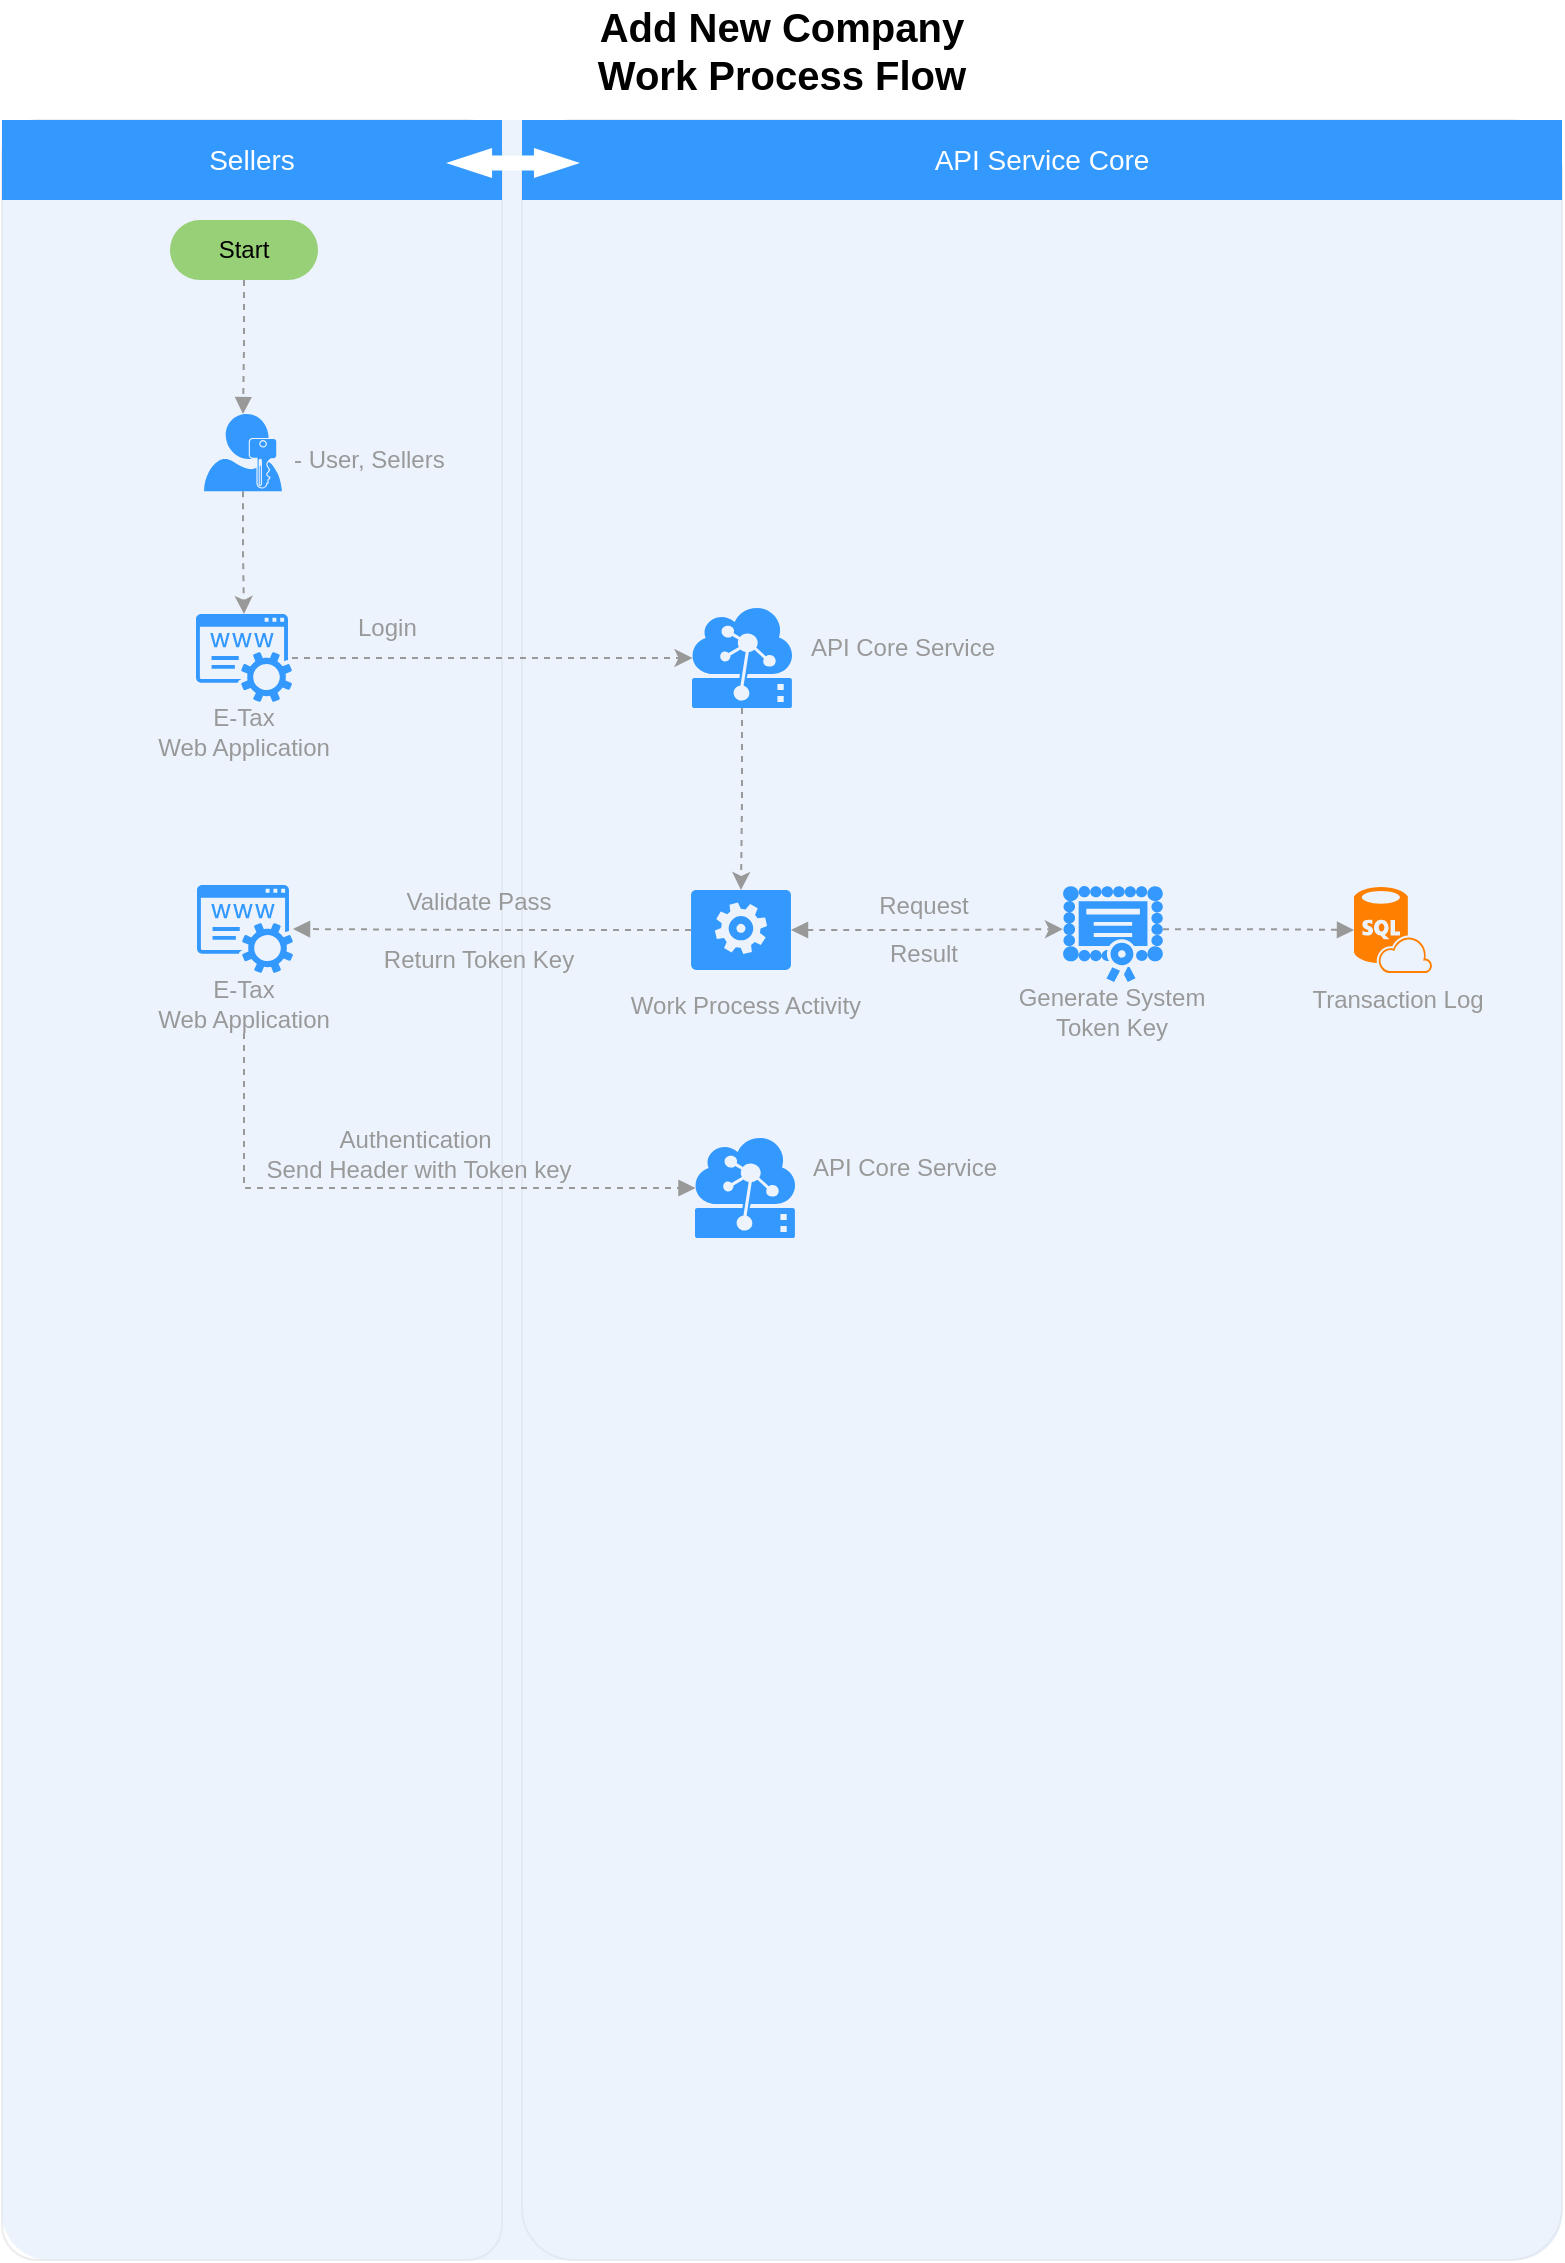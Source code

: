 <mxfile version="10.8.0" type="github"><diagram id="Dl1dfu2-kZtuIZShn5Po" name="Page-1"><mxGraphModel dx="1220" dy="634" grid="1" gridSize="10" guides="1" tooltips="1" connect="1" arrows="1" fold="1" page="1" pageScale="1" pageWidth="827" pageHeight="1169" math="0" shadow="0"><root><mxCell id="0"/><mxCell id="1" parent="0"/><mxCell id="sVrNC7nZyOKUeq10wNxr-28" value="" style="rounded=1;whiteSpace=wrap;html=1;strokeColor=#E6E6E6;strokeWidth=1;fillColor=#FFFFFF;fontFamily=Helvetica;fontSize=14;fontColor=#FFB366;opacity=75;verticalAlign=top;fontStyle=1;arcSize=5;" vertex="1" parent="1"><mxGeometry x="290" y="80" width="520" height="1070" as="geometry"/></mxCell><mxCell id="sVrNC7nZyOKUeq10wNxr-27" value="" style="rounded=1;whiteSpace=wrap;html=1;strokeColor=#E6E6E6;strokeWidth=1;fillColor=#FFFFFF;fontFamily=Helvetica;fontSize=14;fontColor=#FFB366;opacity=75;verticalAlign=top;fontStyle=1;arcSize=7;" vertex="1" parent="1"><mxGeometry x="30" y="80" width="250" height="1070" as="geometry"/></mxCell><mxCell id="sVrNC7nZyOKUeq10wNxr-1" value="" style="rounded=1;whiteSpace=wrap;html=1;strokeColor=none;strokeWidth=1;fillColor=#dae8fc;fontSize=12;align=center;arcSize=3;opacity=50;" vertex="1" parent="1"><mxGeometry x="30" y="80" width="780" height="1070" as="geometry"/></mxCell><mxCell id="sVrNC7nZyOKUeq10wNxr-2" value="Sellers" style="whiteSpace=wrap;html=1;dashed=1;strokeColor=none;strokeWidth=2;fillColor=#3399FF;fontFamily=Helvetica;fontSize=14;fontColor=#FFFFFF;fontStyle=0" vertex="1" parent="1"><mxGeometry x="30" y="80" width="250" height="40" as="geometry"/></mxCell><mxCell id="sVrNC7nZyOKUeq10wNxr-4" value="API Service Core" style="whiteSpace=wrap;html=1;dashed=1;strokeColor=none;strokeWidth=2;fillColor=#3399FF;fontFamily=Helvetica;fontSize=14;fontColor=#FFFFFF;fontStyle=0" vertex="1" parent="1"><mxGeometry x="290" y="80" width="520" height="40" as="geometry"/></mxCell><mxCell id="sVrNC7nZyOKUeq10wNxr-7" value="Add New Company&lt;br&gt;Work Process Flow" style="text;html=1;strokeColor=none;fillColor=none;align=center;verticalAlign=middle;whiteSpace=wrap;rounded=0;fontStyle=1;fontSize=20;" vertex="1" parent="1"><mxGeometry x="290" y="20" width="260" height="50" as="geometry"/></mxCell><mxCell id="sVrNC7nZyOKUeq10wNxr-8" value="" style="shape=mxgraph.arrows.two_way_arrow_horizontal;html=1;verticalLabelPosition=bottom;verticalAlign=top;strokeWidth=2;strokeColor=none;dashed=1;fillColor=#FFFFFF;fontFamily=Verdana;fontSize=12;fontColor=#00BEF2" vertex="1" parent="1"><mxGeometry x="252" y="94" width="67" height="15" as="geometry"/></mxCell><mxCell id="sVrNC7nZyOKUeq10wNxr-95" value="" style="shadow=0;dashed=0;html=1;strokeColor=none;labelPosition=center;verticalLabelPosition=bottom;verticalAlign=top;align=center;shape=mxgraph.mscae.cloud.iot_edge;fillColor=#3399FF;pointerEvents=1;fontSize=12;fontColor=#999999;" vertex="1" parent="1"><mxGeometry x="376.5" y="589" width="50" height="50" as="geometry"/></mxCell><mxCell id="sVrNC7nZyOKUeq10wNxr-96" style="edgeStyle=orthogonalEdgeStyle;rounded=0;orthogonalLoop=1;jettySize=auto;html=1;fontSize=14;strokeColor=#999999;dashed=1;entryX=0.005;entryY=0.5;entryDx=0;entryDy=0;entryPerimeter=0;" edge="1" parent="1" source="sVrNC7nZyOKUeq10wNxr-110" target="sVrNC7nZyOKUeq10wNxr-104"><mxGeometry relative="1" as="geometry"><mxPoint x="521" y="376" as="targetPoint"/><mxPoint x="187" y="376" as="sourcePoint"/></mxGeometry></mxCell><mxCell id="sVrNC7nZyOKUeq10wNxr-97" value="Login" style="text;html=1;strokeColor=none;fillColor=none;align=left;verticalAlign=middle;whiteSpace=wrap;rounded=0;fontSize=12;fontColor=#999999;" vertex="1" parent="1"><mxGeometry x="205.5" y="324" width="59" height="20" as="geometry"/></mxCell><mxCell id="sVrNC7nZyOKUeq10wNxr-98" style="edgeStyle=orthogonalEdgeStyle;rounded=0;orthogonalLoop=1;jettySize=auto;html=1;exitX=0.5;exitY=1;exitDx=0;exitDy=0;dashed=1;strokeColor=#999999;exitPerimeter=0;" edge="1" parent="1" source="sVrNC7nZyOKUeq10wNxr-108" target="sVrNC7nZyOKUeq10wNxr-110"><mxGeometry relative="1" as="geometry"><mxPoint x="151" y="315" as="sourcePoint"/><mxPoint x="151" y="371" as="targetPoint"/></mxGeometry></mxCell><mxCell id="sVrNC7nZyOKUeq10wNxr-99" value="" style="group" vertex="1" connectable="0" parent="1"><mxGeometry x="675" y="453.5" width="108" height="79" as="geometry"/></mxCell><mxCell id="sVrNC7nZyOKUeq10wNxr-100" value="" style="group" vertex="1" connectable="0" parent="sVrNC7nZyOKUeq10wNxr-99"><mxGeometry width="108" height="79" as="geometry"/></mxCell><mxCell id="sVrNC7nZyOKUeq10wNxr-101" value="Transaction Log" style="text;html=1;strokeColor=none;fillColor=none;align=center;verticalAlign=middle;whiteSpace=wrap;rounded=0;fontSize=12;fontColor=#999999;" vertex="1" parent="sVrNC7nZyOKUeq10wNxr-100"><mxGeometry x="-1" y="52" width="108" height="29" as="geometry"/></mxCell><mxCell id="sVrNC7nZyOKUeq10wNxr-102" value="" style="verticalLabelPosition=bottom;html=1;verticalAlign=top;align=center;strokeColor=none;fillColor=#FF8000;shape=mxgraph.azure.sql_database_sql_azure;fontSize=12;fontColor=#999999;" vertex="1" parent="sVrNC7nZyOKUeq10wNxr-100"><mxGeometry x="31" y="10" width="39" height="43" as="geometry"/></mxCell><mxCell id="sVrNC7nZyOKUeq10wNxr-103" style="edgeStyle=orthogonalEdgeStyle;rounded=0;orthogonalLoop=1;jettySize=auto;html=1;exitX=0.5;exitY=1;exitDx=0;exitDy=0;exitPerimeter=0;entryX=0.5;entryY=0;entryDx=0;entryDy=0;entryPerimeter=0;dashed=1;strokeColor=#999999;" edge="1" parent="1" source="sVrNC7nZyOKUeq10wNxr-104" target="sVrNC7nZyOKUeq10wNxr-113"><mxGeometry relative="1" as="geometry"/></mxCell><mxCell id="sVrNC7nZyOKUeq10wNxr-104" value="" style="shadow=0;dashed=0;html=1;strokeColor=none;labelPosition=center;verticalLabelPosition=bottom;verticalAlign=top;align=center;shape=mxgraph.mscae.cloud.iot_edge;fillColor=#3399FF;pointerEvents=1;fontSize=12;fontColor=#999999;" vertex="1" parent="1"><mxGeometry x="375" y="324" width="50" height="50" as="geometry"/></mxCell><mxCell id="sVrNC7nZyOKUeq10wNxr-105" value="API Core Service" style="text;html=1;strokeColor=none;fillColor=none;align=center;verticalAlign=middle;whiteSpace=wrap;rounded=0;fontSize=12;fontColor=#999999;" vertex="1" parent="1"><mxGeometry x="430" y="329.5" width="101" height="29" as="geometry"/></mxCell><mxCell id="sVrNC7nZyOKUeq10wNxr-106" value="" style="group" vertex="1" connectable="0" parent="1"><mxGeometry x="131" y="227" width="162.5" height="50" as="geometry"/></mxCell><mxCell id="sVrNC7nZyOKUeq10wNxr-107" value="&lt;font color=&quot;#999999&quot; style=&quot;font-size: 12px&quot;&gt;- User, Sellers&lt;br&gt;&lt;br&gt;&lt;/font&gt;" style="text;html=1;strokeColor=none;fillColor=none;align=left;verticalAlign=middle;whiteSpace=wrap;rounded=0;fontSize=12;" vertex="1" parent="sVrNC7nZyOKUeq10wNxr-106"><mxGeometry x="42.5" y="10" width="120" height="40" as="geometry"/></mxCell><mxCell id="sVrNC7nZyOKUeq10wNxr-108" value="" style="pointerEvents=1;shadow=0;dashed=0;html=1;strokeColor=none;labelPosition=center;verticalLabelPosition=bottom;verticalAlign=top;align=center;shape=mxgraph.mscae.enterprise.user_permissions;fillColor=#3399FF;fontSize=14;" vertex="1" parent="sVrNC7nZyOKUeq10wNxr-106"><mxGeometry width="39" height="38.678" as="geometry"/></mxCell><mxCell id="sVrNC7nZyOKUeq10wNxr-109" value="" style="group" vertex="1" connectable="0" parent="1"><mxGeometry x="95.5" y="327" width="110" height="74" as="geometry"/></mxCell><mxCell id="sVrNC7nZyOKUeq10wNxr-110" value="" style="pointerEvents=1;shadow=0;dashed=0;html=1;strokeColor=none;fillColor=#3399FF;labelPosition=center;verticalLabelPosition=bottom;verticalAlign=top;outlineConnect=0;align=center;shape=mxgraph.office.services.registrar_service;" vertex="1" parent="sVrNC7nZyOKUeq10wNxr-109"><mxGeometry x="31.5" width="48" height="44" as="geometry"/></mxCell><mxCell id="sVrNC7nZyOKUeq10wNxr-111" value="E-Tax &lt;br&gt;Web Application" style="text;html=1;strokeColor=none;fillColor=none;align=center;verticalAlign=middle;whiteSpace=wrap;rounded=0;fontSize=12;fontColor=#999999;" vertex="1" parent="sVrNC7nZyOKUeq10wNxr-109"><mxGeometry y="44" width="110" height="30" as="geometry"/></mxCell><mxCell id="sVrNC7nZyOKUeq10wNxr-112" value="" style="group" vertex="1" connectable="0" parent="1"><mxGeometry x="321.5" y="465" width="160" height="72" as="geometry"/></mxCell><mxCell id="sVrNC7nZyOKUeq10wNxr-113" value="" style="verticalLabelPosition=bottom;html=1;verticalAlign=top;align=center;strokeColor=none;fillColor=#3399FF;shape=mxgraph.azure.worker_role;fontSize=12;fontColor=#999999;" vertex="1" parent="sVrNC7nZyOKUeq10wNxr-112"><mxGeometry x="53" width="50" height="40" as="geometry"/></mxCell><mxCell id="sVrNC7nZyOKUeq10wNxr-114" value="Work Process Activity&lt;br&gt;" style="text;html=1;strokeColor=none;fillColor=none;align=center;verticalAlign=middle;whiteSpace=wrap;rounded=0;fontSize=12;fontColor=#999999;" vertex="1" parent="sVrNC7nZyOKUeq10wNxr-112"><mxGeometry y="43" width="160" height="29" as="geometry"/></mxCell><mxCell id="sVrNC7nZyOKUeq10wNxr-115" value="" style="group" vertex="1" connectable="0" parent="1"><mxGeometry x="527.5" y="456.5" width="114" height="81" as="geometry"/></mxCell><mxCell id="sVrNC7nZyOKUeq10wNxr-116" value="" style="group" vertex="1" connectable="0" parent="sVrNC7nZyOKUeq10wNxr-115"><mxGeometry width="114" height="81" as="geometry"/></mxCell><mxCell id="sVrNC7nZyOKUeq10wNxr-117" value="Generate System Token Key&lt;br&gt;" style="text;html=1;strokeColor=none;fillColor=none;align=center;verticalAlign=middle;whiteSpace=wrap;rounded=0;fontSize=12;fontColor=#999999;" vertex="1" parent="sVrNC7nZyOKUeq10wNxr-116"><mxGeometry y="54" width="114" height="30" as="geometry"/></mxCell><mxCell id="sVrNC7nZyOKUeq10wNxr-118" value="" style="pointerEvents=1;shadow=0;dashed=0;html=1;strokeColor=none;labelPosition=center;verticalLabelPosition=bottom;verticalAlign=top;align=center;shape=mxgraph.mscae.intune.inventory_license;fillColor=#3399FF;fontSize=14;" vertex="1" parent="sVrNC7nZyOKUeq10wNxr-115"><mxGeometry x="33" y="6.5" width="50" height="48" as="geometry"/></mxCell><mxCell id="sVrNC7nZyOKUeq10wNxr-119" style="edgeStyle=orthogonalEdgeStyle;rounded=0;orthogonalLoop=1;jettySize=auto;html=1;exitX=1;exitY=0.5;exitDx=0;exitDy=0;exitPerimeter=0;entryX=0;entryY=0.45;entryDx=0;entryDy=0;entryPerimeter=0;dashed=1;strokeColor=#999999;startArrow=block;startFill=1;" edge="1" parent="1" source="sVrNC7nZyOKUeq10wNxr-113" target="sVrNC7nZyOKUeq10wNxr-118"><mxGeometry relative="1" as="geometry"/></mxCell><mxCell id="sVrNC7nZyOKUeq10wNxr-120" value="Request" style="text;html=1;strokeColor=none;fillColor=none;align=center;verticalAlign=middle;whiteSpace=wrap;rounded=0;fontSize=12;fontColor=#999999;" vertex="1" parent="1"><mxGeometry x="461" y="463" width="60" height="20" as="geometry"/></mxCell><mxCell id="sVrNC7nZyOKUeq10wNxr-121" value="Result" style="text;html=1;strokeColor=none;fillColor=none;align=center;verticalAlign=middle;whiteSpace=wrap;rounded=0;fontSize=12;fontColor=#999999;" vertex="1" parent="1"><mxGeometry x="461" y="487" width="60" height="20" as="geometry"/></mxCell><mxCell id="sVrNC7nZyOKUeq10wNxr-122" style="edgeStyle=orthogonalEdgeStyle;rounded=0;orthogonalLoop=1;jettySize=auto;html=1;exitX=0;exitY=0.5;exitDx=0;exitDy=0;exitPerimeter=0;dashed=1;startArrow=none;startFill=0;strokeColor=#999999;endArrow=block;endFill=1;" edge="1" parent="1" source="sVrNC7nZyOKUeq10wNxr-113" target="sVrNC7nZyOKUeq10wNxr-124"><mxGeometry relative="1" as="geometry"><mxPoint x="171" y="485" as="targetPoint"/></mxGeometry></mxCell><mxCell id="sVrNC7nZyOKUeq10wNxr-123" value="" style="group" vertex="1" connectable="0" parent="1"><mxGeometry x="96" y="462.5" width="110" height="74" as="geometry"/></mxCell><mxCell id="sVrNC7nZyOKUeq10wNxr-124" value="" style="pointerEvents=1;shadow=0;dashed=0;html=1;strokeColor=none;fillColor=#3399FF;labelPosition=center;verticalLabelPosition=bottom;verticalAlign=top;outlineConnect=0;align=center;shape=mxgraph.office.services.registrar_service;" vertex="1" parent="sVrNC7nZyOKUeq10wNxr-123"><mxGeometry x="31.5" width="48" height="44" as="geometry"/></mxCell><mxCell id="sVrNC7nZyOKUeq10wNxr-125" value="E-Tax &lt;br&gt;Web Application" style="text;html=1;strokeColor=none;fillColor=none;align=center;verticalAlign=middle;whiteSpace=wrap;rounded=0;fontSize=12;fontColor=#999999;" vertex="1" parent="sVrNC7nZyOKUeq10wNxr-123"><mxGeometry y="44" width="110" height="30" as="geometry"/></mxCell><mxCell id="sVrNC7nZyOKUeq10wNxr-126" value="Return Token Key&lt;br&gt;" style="text;html=1;strokeColor=none;fillColor=none;align=center;verticalAlign=middle;whiteSpace=wrap;rounded=0;fontSize=12;fontColor=#999999;" vertex="1" parent="1"><mxGeometry x="212.5" y="482.5" width="111" height="34" as="geometry"/></mxCell><mxCell id="sVrNC7nZyOKUeq10wNxr-127" style="edgeStyle=orthogonalEdgeStyle;rounded=0;orthogonalLoop=1;jettySize=auto;html=1;exitX=0.5;exitY=1;exitDx=0;exitDy=0;entryX=0.005;entryY=0.5;entryDx=0;entryDy=0;dashed=1;startArrow=none;startFill=0;endArrow=block;endFill=1;strokeColor=#999999;entryPerimeter=0;" edge="1" parent="1" source="sVrNC7nZyOKUeq10wNxr-125" target="sVrNC7nZyOKUeq10wNxr-95"><mxGeometry relative="1" as="geometry"><mxPoint x="368" y="616" as="targetPoint"/></mxGeometry></mxCell><mxCell id="sVrNC7nZyOKUeq10wNxr-128" style="edgeStyle=orthogonalEdgeStyle;rounded=0;orthogonalLoop=1;jettySize=auto;html=1;exitX=1;exitY=0.45;exitDx=0;exitDy=0;exitPerimeter=0;entryX=0;entryY=0.5;entryDx=0;entryDy=0;entryPerimeter=0;dashed=1;startArrow=none;startFill=0;endArrow=block;endFill=1;strokeColor=#999999;" edge="1" parent="1" source="sVrNC7nZyOKUeq10wNxr-118" target="sVrNC7nZyOKUeq10wNxr-102"><mxGeometry relative="1" as="geometry"/></mxCell><mxCell id="sVrNC7nZyOKUeq10wNxr-129" value="Authentication&amp;nbsp;&lt;br&gt;Send Header with Token key&lt;br&gt;" style="text;html=1;strokeColor=none;fillColor=none;align=center;verticalAlign=middle;whiteSpace=wrap;rounded=0;fontSize=12;fontColor=#999999;" vertex="1" parent="1"><mxGeometry x="157" y="580" width="163" height="34" as="geometry"/></mxCell><mxCell id="sVrNC7nZyOKUeq10wNxr-130" value="API Core Service" style="text;html=1;strokeColor=none;fillColor=none;align=center;verticalAlign=middle;whiteSpace=wrap;rounded=0;fontSize=12;fontColor=#999999;" vertex="1" parent="1"><mxGeometry x="431" y="589.5" width="101" height="29" as="geometry"/></mxCell><mxCell id="sVrNC7nZyOKUeq10wNxr-131" style="edgeStyle=orthogonalEdgeStyle;rounded=0;orthogonalLoop=1;jettySize=auto;html=1;exitX=0.5;exitY=1;exitDx=0;exitDy=0;entryX=0.5;entryY=0;entryDx=0;entryDy=0;entryPerimeter=0;dashed=1;startArrow=none;startFill=0;endArrow=block;endFill=1;strokeColor=#999999;fontColor=#000000;" edge="1" parent="1" source="sVrNC7nZyOKUeq10wNxr-132" target="sVrNC7nZyOKUeq10wNxr-108"><mxGeometry relative="1" as="geometry"/></mxCell><mxCell id="sVrNC7nZyOKUeq10wNxr-132" value="Start" style="rounded=1;whiteSpace=wrap;html=1;fontColor=#000000;align=center;arcSize=50;labelBackgroundColor=none;fillColor=#97D077;strokeColor=none;" vertex="1" parent="1"><mxGeometry x="114" y="130" width="74" height="30" as="geometry"/></mxCell><mxCell id="sVrNC7nZyOKUeq10wNxr-133" value="Validate Pass&lt;br&gt;" style="text;html=1;strokeColor=none;fillColor=none;align=center;verticalAlign=middle;whiteSpace=wrap;rounded=0;fontSize=12;fontColor=#999999;" vertex="1" parent="1"><mxGeometry x="212.5" y="454" width="111" height="34" as="geometry"/></mxCell></root></mxGraphModel></diagram></mxfile>